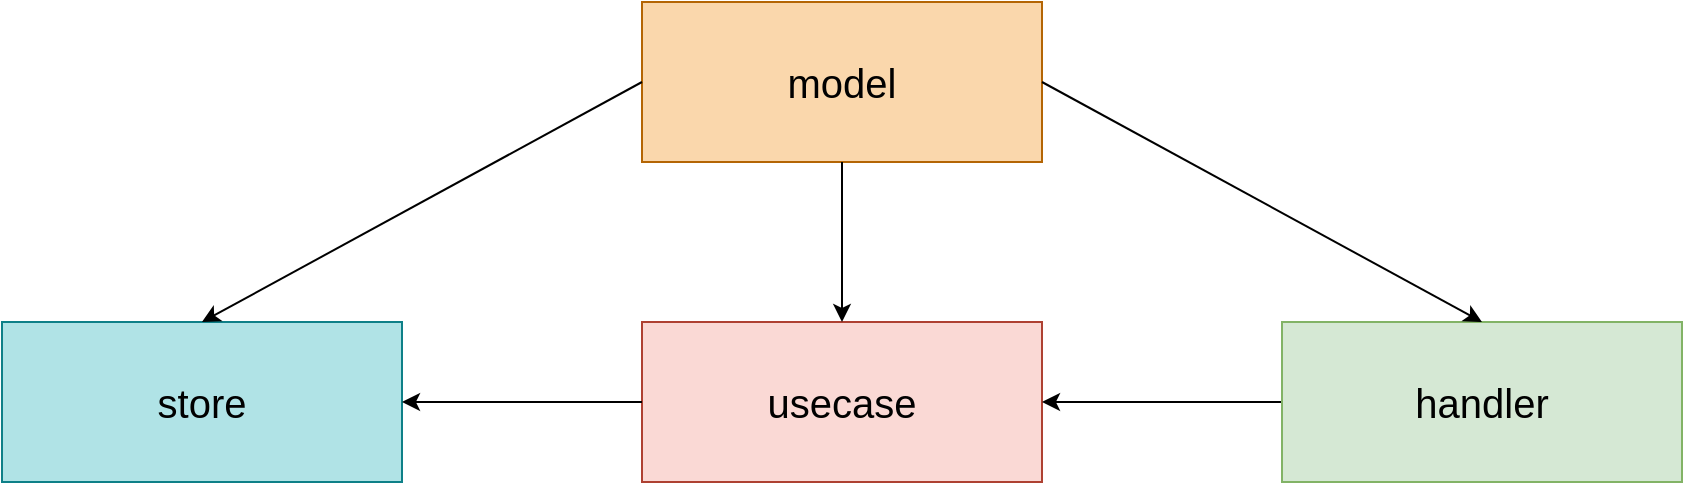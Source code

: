 <mxfile>
    <diagram id="zMS_hm-DmMSQR-6CMfiE" name="paramater">
        <mxGraphModel dx="1958" dy="904" grid="1" gridSize="10" guides="1" tooltips="1" connect="1" arrows="1" fold="1" page="1" pageScale="1" pageWidth="850" pageHeight="1100" math="0" shadow="0">
            <root>
                <mxCell id="0"/>
                <mxCell id="1" parent="0"/>
                <mxCell id="_Ly7lQQYx-zKTOWh85lI-11" value="" style="group" vertex="1" connectable="0" parent="1">
                    <mxGeometry y="200" width="840" height="240" as="geometry"/>
                </mxCell>
                <mxCell id="2" value="&lt;font style=&quot;font-size: 20px;&quot; color=&quot;#000000&quot;&gt;model&lt;/font&gt;" style="rounded=0;whiteSpace=wrap;html=1;fillColor=#fad7ac;strokeColor=#b46504;" vertex="1" parent="_Ly7lQQYx-zKTOWh85lI-11">
                    <mxGeometry x="320" width="200" height="80" as="geometry"/>
                </mxCell>
                <mxCell id="3" value="&lt;font color=&quot;#000000&quot;&gt;&lt;span style=&quot;font-size: 20px;&quot;&gt;usecase&lt;/span&gt;&lt;/font&gt;" style="rounded=0;whiteSpace=wrap;html=1;fillColor=#fad9d5;strokeColor=#ae4132;" vertex="1" parent="_Ly7lQQYx-zKTOWh85lI-11">
                    <mxGeometry x="320" y="160" width="200" height="80" as="geometry"/>
                </mxCell>
                <mxCell id="7" style="edgeStyle=none;html=1;fontSize=20;fontColor=#000000;" edge="1" parent="_Ly7lQQYx-zKTOWh85lI-11" source="2" target="3">
                    <mxGeometry relative="1" as="geometry"/>
                </mxCell>
                <mxCell id="9" style="edgeStyle=none;html=1;entryX=1;entryY=0.5;entryDx=0;entryDy=0;fontSize=20;fontColor=#000000;" edge="1" parent="_Ly7lQQYx-zKTOWh85lI-11" source="4" target="3">
                    <mxGeometry relative="1" as="geometry"/>
                </mxCell>
                <mxCell id="4" value="&lt;font style=&quot;font-size: 20px;&quot; color=&quot;#000000&quot;&gt;handler&lt;/font&gt;" style="rounded=0;whiteSpace=wrap;html=1;fillColor=#d5e8d4;strokeColor=#82b366;" vertex="1" parent="_Ly7lQQYx-zKTOWh85lI-11">
                    <mxGeometry x="640" y="160" width="200" height="80" as="geometry"/>
                </mxCell>
                <mxCell id="8" style="edgeStyle=none;html=1;entryX=0.5;entryY=0;entryDx=0;entryDy=0;fontSize=20;fontColor=#000000;exitX=1;exitY=0.5;exitDx=0;exitDy=0;" edge="1" parent="_Ly7lQQYx-zKTOWh85lI-11" source="2" target="4">
                    <mxGeometry relative="1" as="geometry"/>
                </mxCell>
                <mxCell id="5" value="&lt;font color=&quot;#000000&quot;&gt;&lt;span style=&quot;font-size: 20px;&quot;&gt;store&lt;/span&gt;&lt;/font&gt;" style="rounded=0;whiteSpace=wrap;html=1;fillColor=#b0e3e6;strokeColor=#0e8088;" vertex="1" parent="_Ly7lQQYx-zKTOWh85lI-11">
                    <mxGeometry y="160" width="200" height="80" as="geometry"/>
                </mxCell>
                <mxCell id="11" style="edgeStyle=none;html=1;exitX=0;exitY=0.5;exitDx=0;exitDy=0;entryX=0.5;entryY=0;entryDx=0;entryDy=0;fontSize=20;fontColor=#000000;" edge="1" parent="_Ly7lQQYx-zKTOWh85lI-11" source="2" target="5">
                    <mxGeometry relative="1" as="geometry"/>
                </mxCell>
                <mxCell id="10" style="edgeStyle=none;html=1;entryX=1;entryY=0.5;entryDx=0;entryDy=0;fontSize=20;fontColor=#000000;" edge="1" parent="_Ly7lQQYx-zKTOWh85lI-11" source="3" target="5">
                    <mxGeometry relative="1" as="geometry"/>
                </mxCell>
            </root>
        </mxGraphModel>
    </diagram>
    <diagram id="xJrcsmJfNhey1eITxY7i" name="required">
        <mxGraphModel dx="1958" dy="904" grid="1" gridSize="10" guides="1" tooltips="1" connect="1" arrows="1" fold="1" page="1" pageScale="1" pageWidth="850" pageHeight="1100" math="0" shadow="0">
            <root>
                <mxCell id="0"/>
                <mxCell id="1" parent="0"/>
                <mxCell id="5I8uoUaheojJf5ZA08Hx-1" value="" style="group" vertex="1" connectable="0" parent="1">
                    <mxGeometry x="175" y="80" width="500" height="338" as="geometry"/>
                </mxCell>
                <mxCell id="5I8uoUaheojJf5ZA08Hx-2" value="" style="ellipse;whiteSpace=wrap;html=1;aspect=fixed;fontSize=20;fillColor=#d5e8d4;strokeColor=#82b366;" vertex="1" parent="5I8uoUaheojJf5ZA08Hx-1">
                    <mxGeometry y="18" width="320" height="320" as="geometry"/>
                </mxCell>
                <mxCell id="5I8uoUaheojJf5ZA08Hx-3" value="" style="ellipse;whiteSpace=wrap;html=1;aspect=fixed;fontSize=20;fillColor=#fad9d5;strokeColor=#ae4132;" vertex="1" parent="5I8uoUaheojJf5ZA08Hx-1">
                    <mxGeometry x="60" y="58" width="240" height="240" as="geometry"/>
                </mxCell>
                <mxCell id="5I8uoUaheojJf5ZA08Hx-4" value="" style="ellipse;whiteSpace=wrap;html=1;aspect=fixed;fontSize=20;fillColor=#b0e3e6;strokeColor=#0e8088;" vertex="1" parent="5I8uoUaheojJf5ZA08Hx-1">
                    <mxGeometry x="120" y="98" width="160" height="160" as="geometry"/>
                </mxCell>
                <mxCell id="5I8uoUaheojJf5ZA08Hx-5" value="" style="ellipse;whiteSpace=wrap;html=1;aspect=fixed;fontSize=20;fillColor=#ffe6cc;strokeColor=#d79b00;" vertex="1" parent="5I8uoUaheojJf5ZA08Hx-1">
                    <mxGeometry x="260" y="138" width="80" height="80" as="geometry"/>
                </mxCell>
                <mxCell id="5I8uoUaheojJf5ZA08Hx-6" value="" style="shape=flexArrow;endArrow=classic;html=1;fontSize=20;fontColor=#000000;fillColor=default;" edge="1" parent="5I8uoUaheojJf5ZA08Hx-1">
                    <mxGeometry width="50" height="50" relative="1" as="geometry">
                        <mxPoint x="30" y="178" as="sourcePoint"/>
                        <mxPoint x="72" y="177.71" as="targetPoint"/>
                        <Array as="points">
                            <mxPoint x="52" y="177.71"/>
                        </Array>
                    </mxGeometry>
                </mxCell>
                <mxCell id="5I8uoUaheojJf5ZA08Hx-7" value="" style="shape=flexArrow;endArrow=classic;html=1;fontSize=20;fontColor=#000000;fillColor=default;" edge="1" parent="5I8uoUaheojJf5ZA08Hx-1">
                    <mxGeometry width="50" height="50" relative="1" as="geometry">
                        <mxPoint x="90" y="178" as="sourcePoint"/>
                        <mxPoint x="132" y="177.71" as="targetPoint"/>
                        <Array as="points">
                            <mxPoint x="112" y="177.71"/>
                        </Array>
                    </mxGeometry>
                </mxCell>
                <mxCell id="5I8uoUaheojJf5ZA08Hx-8" value="" style="endArrow=none;html=1;fontSize=20;fontColor=#000000;fillColor=default;" edge="1" parent="5I8uoUaheojJf5ZA08Hx-1">
                    <mxGeometry width="50" height="50" relative="1" as="geometry">
                        <mxPoint x="230" y="58" as="sourcePoint"/>
                        <mxPoint x="360" y="18" as="targetPoint"/>
                        <Array as="points">
                            <mxPoint x="280" y="18"/>
                        </Array>
                    </mxGeometry>
                </mxCell>
                <mxCell id="5I8uoUaheojJf5ZA08Hx-9" value="" style="endArrow=none;html=1;fontSize=20;fontColor=#000000;fillColor=default;" edge="1" parent="5I8uoUaheojJf5ZA08Hx-1">
                    <mxGeometry width="50" height="50" relative="1" as="geometry">
                        <mxPoint x="250" y="98" as="sourcePoint"/>
                        <mxPoint x="380" y="58" as="targetPoint"/>
                        <Array as="points">
                            <mxPoint x="300" y="58"/>
                        </Array>
                    </mxGeometry>
                </mxCell>
                <mxCell id="5I8uoUaheojJf5ZA08Hx-10" value="" style="endArrow=none;html=1;fontSize=20;fontColor=#000000;fillColor=default;" edge="1" parent="5I8uoUaheojJf5ZA08Hx-1">
                    <mxGeometry width="50" height="50" relative="1" as="geometry">
                        <mxPoint x="250" y="138" as="sourcePoint"/>
                        <mxPoint x="400" y="98" as="targetPoint"/>
                        <Array as="points">
                            <mxPoint x="300" y="98"/>
                        </Array>
                    </mxGeometry>
                </mxCell>
                <mxCell id="5I8uoUaheojJf5ZA08Hx-11" value="" style="endArrow=none;html=1;fontSize=20;fontColor=#000000;fillColor=default;" edge="1" parent="5I8uoUaheojJf5ZA08Hx-1">
                    <mxGeometry width="50" height="50" relative="1" as="geometry">
                        <mxPoint x="320" y="168" as="sourcePoint"/>
                        <mxPoint x="430" y="138" as="targetPoint"/>
                        <Array as="points">
                            <mxPoint x="350" y="138"/>
                        </Array>
                    </mxGeometry>
                </mxCell>
                <mxCell id="5I8uoUaheojJf5ZA08Hx-12" value="&lt;span style=&quot;font-size: 16px;&quot;&gt;handler&lt;/span&gt;" style="text;html=1;strokeColor=none;fillColor=none;align=center;verticalAlign=middle;whiteSpace=wrap;rounded=0;fontSize=20;fontColor=#FFFFFF;" vertex="1" parent="5I8uoUaheojJf5ZA08Hx-1">
                    <mxGeometry x="368" width="60" height="30" as="geometry"/>
                </mxCell>
                <mxCell id="5I8uoUaheojJf5ZA08Hx-13" value="&lt;span style=&quot;font-size: 16px;&quot;&gt;service&lt;/span&gt;" style="text;html=1;strokeColor=none;fillColor=none;align=center;verticalAlign=middle;whiteSpace=wrap;rounded=0;fontSize=20;fontColor=#FFFFFF;" vertex="1" parent="5I8uoUaheojJf5ZA08Hx-1">
                    <mxGeometry x="390" y="41" width="60" height="30" as="geometry"/>
                </mxCell>
                <mxCell id="5I8uoUaheojJf5ZA08Hx-14" value="&lt;span style=&quot;font-size: 16px;&quot;&gt;store&lt;/span&gt;" style="text;html=1;strokeColor=none;fillColor=none;align=center;verticalAlign=middle;whiteSpace=wrap;rounded=0;fontSize=20;fontColor=#FFFFFF;" vertex="1" parent="5I8uoUaheojJf5ZA08Hx-1">
                    <mxGeometry x="410" y="81" width="60" height="30" as="geometry"/>
                </mxCell>
                <mxCell id="5I8uoUaheojJf5ZA08Hx-15" value="&lt;span style=&quot;font-size: 16px;&quot;&gt;model&lt;/span&gt;" style="text;html=1;strokeColor=none;fillColor=none;align=center;verticalAlign=middle;whiteSpace=wrap;rounded=0;fontSize=20;fontColor=#FFFFFF;" vertex="1" parent="5I8uoUaheojJf5ZA08Hx-1">
                    <mxGeometry x="440" y="121" width="60" height="30" as="geometry"/>
                </mxCell>
            </root>
        </mxGraphModel>
    </diagram>
    <diagram id="N84J-4TaOoTIBgQrcUab" name="entity">
        <mxGraphModel dx="1958" dy="904" grid="1" gridSize="10" guides="1" tooltips="1" connect="1" arrows="1" fold="1" page="1" pageScale="1" pageWidth="850" pageHeight="1100" math="0" shadow="0">
            <root>
                <mxCell id="0"/>
                <mxCell id="1" parent="0"/>
                <mxCell id="JHj2_9FZa3EyoMi1A_vQ-16" style="edgeStyle=none;html=1;fontSize=16;fontColor=#000000;fillColor=default;" edge="1" parent="1" source="JHj2_9FZa3EyoMi1A_vQ-2" target="JHj2_9FZa3EyoMi1A_vQ-6">
                    <mxGeometry relative="1" as="geometry"/>
                </mxCell>
                <mxCell id="JHj2_9FZa3EyoMi1A_vQ-17" style="edgeStyle=none;html=1;entryX=0;entryY=0.5;entryDx=0;entryDy=0;fontSize=16;fontColor=#000000;fillColor=default;" edge="1" parent="1" target="JHj2_9FZa3EyoMi1A_vQ-3">
                    <mxGeometry relative="1" as="geometry">
                        <mxPoint x="280" y="120" as="sourcePoint"/>
                    </mxGeometry>
                </mxCell>
                <mxCell id="JHj2_9FZa3EyoMi1A_vQ-18" style="edgeStyle=none;html=1;entryX=0;entryY=0.5;entryDx=0;entryDy=0;fontSize=16;fontColor=#000000;fillColor=default;" edge="1" parent="1" source="JHj2_9FZa3EyoMi1A_vQ-2" target="JHj2_9FZa3EyoMi1A_vQ-8">
                    <mxGeometry relative="1" as="geometry"/>
                </mxCell>
                <mxCell id="JHj2_9FZa3EyoMi1A_vQ-2" value="&lt;font style=&quot;font-size: 20px;&quot; color=&quot;#000000&quot;&gt;model&lt;/font&gt;" style="rounded=0;whiteSpace=wrap;html=1;fillColor=#fad7ac;strokeColor=#b46504;" vertex="1" parent="1">
                    <mxGeometry x="80" y="80" width="200" height="80" as="geometry"/>
                </mxCell>
                <mxCell id="JHj2_9FZa3EyoMi1A_vQ-20" style="edgeStyle=none;html=1;entryX=0.5;entryY=0;entryDx=0;entryDy=0;fontSize=16;fontColor=#000000;fillColor=default;" edge="1" parent="1" source="JHj2_9FZa3EyoMi1A_vQ-3" target="JHj2_9FZa3EyoMi1A_vQ-8">
                    <mxGeometry relative="1" as="geometry"/>
                </mxCell>
                <mxCell id="JHj2_9FZa3EyoMi1A_vQ-3" value="&lt;font color=&quot;#000000&quot;&gt;&lt;span style=&quot;font-size: 20px;&quot;&gt;entityService&lt;/span&gt;&lt;/font&gt;" style="rounded=0;whiteSpace=wrap;html=1;fillColor=#fad9d5;strokeColor=#ae4132;" vertex="1" parent="1">
                    <mxGeometry x="480" y="240" width="200" height="80" as="geometry"/>
                </mxCell>
                <mxCell id="JHj2_9FZa3EyoMi1A_vQ-19" style="edgeStyle=none;html=1;entryX=0.5;entryY=0;entryDx=0;entryDy=0;fontSize=16;fontColor=#000000;fillColor=default;" edge="1" parent="1" source="JHj2_9FZa3EyoMi1A_vQ-6" target="JHj2_9FZa3EyoMi1A_vQ-3">
                    <mxGeometry relative="1" as="geometry"/>
                </mxCell>
                <mxCell id="JHj2_9FZa3EyoMi1A_vQ-6" value="&lt;font color=&quot;#000000&quot;&gt;&lt;span style=&quot;font-size: 20px;&quot;&gt;entityHandler&lt;/span&gt;&lt;/font&gt;" style="rounded=0;whiteSpace=wrap;html=1;fillColor=#d5e8d4;strokeColor=#82b366;" vertex="1" parent="1">
                    <mxGeometry x="480" y="80" width="200" height="80" as="geometry"/>
                </mxCell>
                <mxCell id="JHj2_9FZa3EyoMi1A_vQ-8" value="&lt;font color=&quot;#000000&quot;&gt;&lt;span style=&quot;font-size: 20px;&quot;&gt;&lt;br&gt;store&lt;/span&gt;&lt;/font&gt;" style="rounded=0;whiteSpace=wrap;html=1;fillColor=#b0e3e6;strokeColor=#0e8088;verticalAlign=top;" vertex="1" parent="1">
                    <mxGeometry x="400" y="400" width="360" height="190" as="geometry"/>
                </mxCell>
                <mxCell id="JHj2_9FZa3EyoMi1A_vQ-12" value="&lt;font color=&quot;#000000&quot;&gt;entityStore&lt;/font&gt;" style="rounded=1;whiteSpace=wrap;html=1;fontSize=16;fillColor=#f5f5f5;gradientColor=#b3b3b3;strokeColor=#666666;" vertex="1" parent="1">
                    <mxGeometry x="410" y="480" width="100" height="60" as="geometry"/>
                </mxCell>
                <mxCell id="JHj2_9FZa3EyoMi1A_vQ-14" value="&lt;span style=&quot;color: rgb(0, 0, 0);&quot;&gt;entityStore&lt;/span&gt;" style="rounded=1;whiteSpace=wrap;html=1;fontSize=16;fillColor=#f5f5f5;gradientColor=#b3b3b3;strokeColor=#666666;" vertex="1" parent="1">
                    <mxGeometry x="530" y="480" width="100" height="60" as="geometry"/>
                </mxCell>
                <mxCell id="JHj2_9FZa3EyoMi1A_vQ-15" value="&lt;span style=&quot;color: rgb(0, 0, 0);&quot;&gt;entityStore&lt;/span&gt;" style="rounded=1;whiteSpace=wrap;html=1;fontSize=16;fillColor=#f5f5f5;gradientColor=#b3b3b3;strokeColor=#666666;" vertex="1" parent="1">
                    <mxGeometry x="650" y="480" width="100" height="60" as="geometry"/>
                </mxCell>
            </root>
        </mxGraphModel>
    </diagram>
</mxfile>